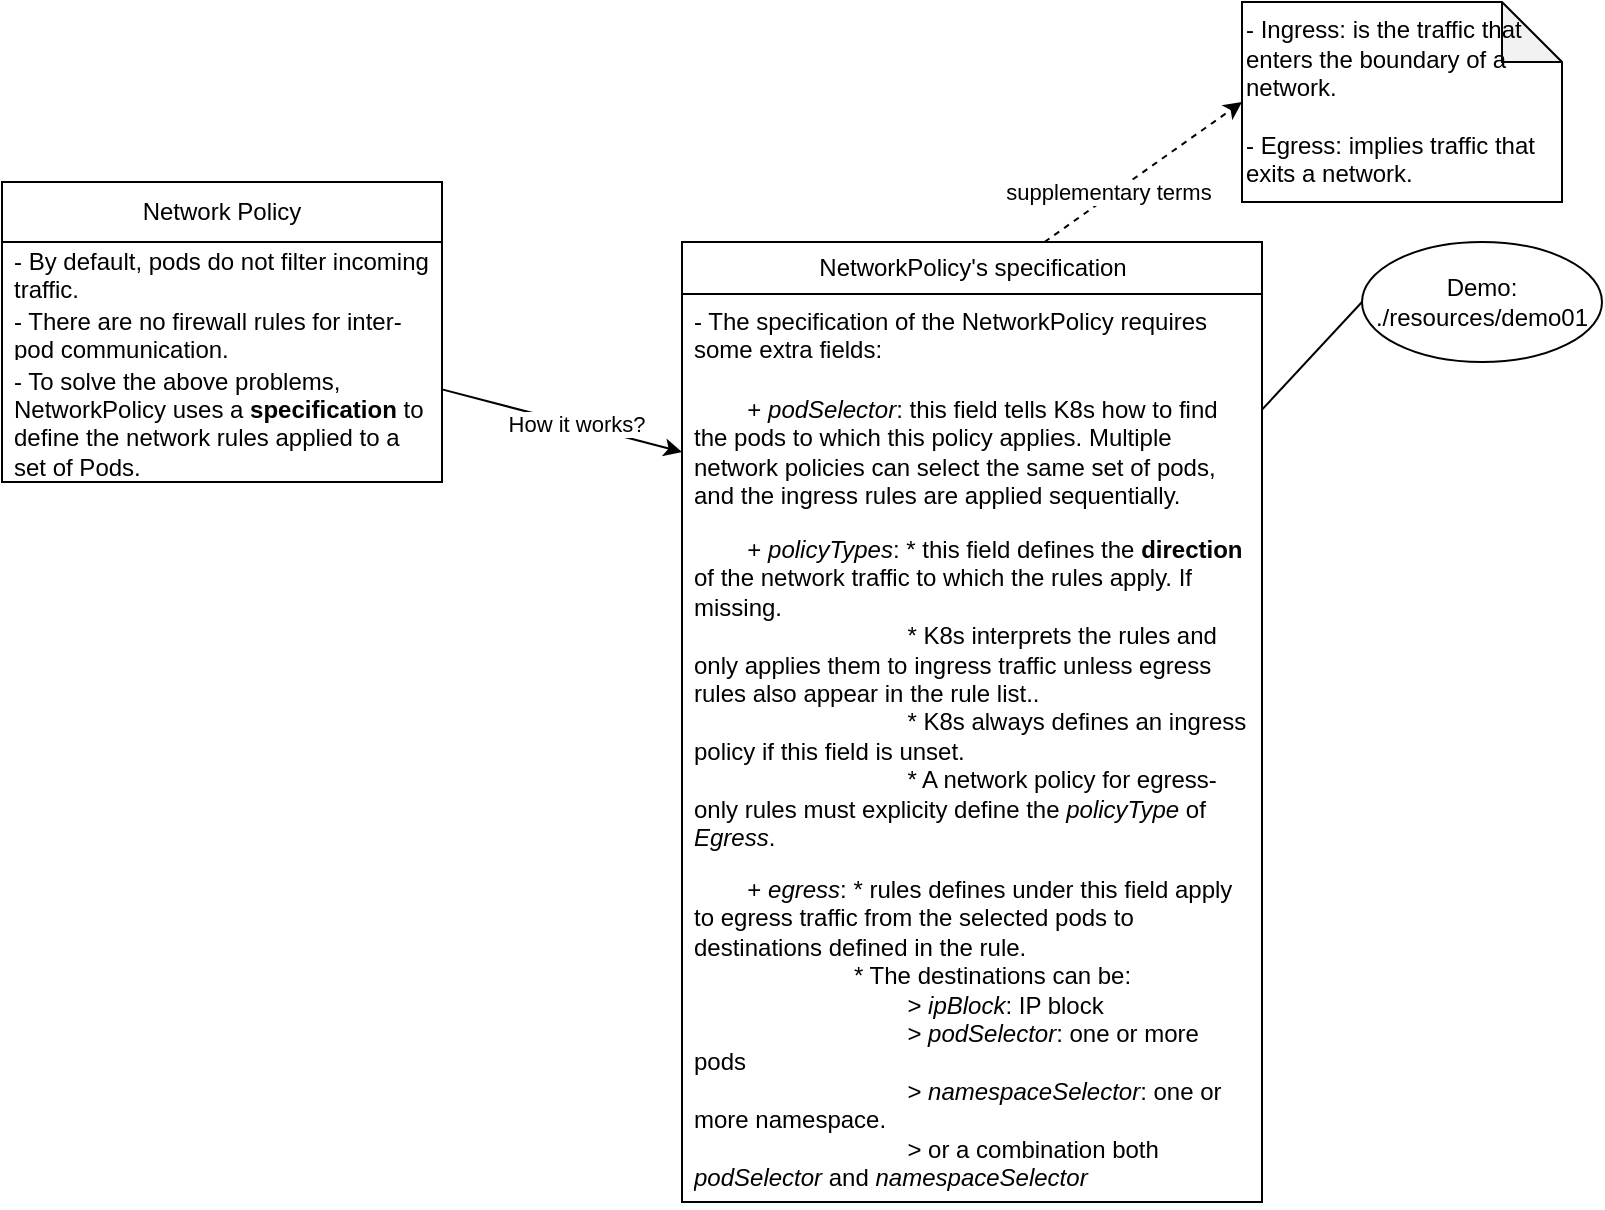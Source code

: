 <mxfile>
    <diagram id="D1gUR0avalRKmzqkth6i" name="Page-1">
        <mxGraphModel dx="977" dy="719" grid="1" gridSize="10" guides="1" tooltips="1" connect="1" arrows="1" fold="1" page="0" pageScale="1" pageWidth="850" pageHeight="1100" math="0" shadow="0">
            <root>
                <mxCell id="0"/>
                <mxCell id="1" parent="0"/>
                <mxCell id="9" style="edgeStyle=none;html=1;entryX=0;entryY=0.5;entryDx=0;entryDy=0;" parent="1" source="2" target="17" edge="1">
                    <mxGeometry relative="1" as="geometry">
                        <mxPoint x="425" y="70" as="targetPoint"/>
                    </mxGeometry>
                </mxCell>
                <mxCell id="11" value="How it works?" style="edgeLabel;html=1;align=center;verticalAlign=middle;resizable=0;points=[];" parent="9" vertex="1" connectable="0">
                    <mxGeometry x="0.122" relative="1" as="geometry">
                        <mxPoint as="offset"/>
                    </mxGeometry>
                </mxCell>
                <mxCell id="2" value="Network Policy" style="swimlane;fontStyle=0;childLayout=stackLayout;horizontal=1;startSize=30;horizontalStack=0;resizeParent=1;resizeParentMax=0;resizeLast=0;collapsible=1;marginBottom=0;whiteSpace=wrap;html=1;" parent="1" vertex="1">
                    <mxGeometry x="90" y="110" width="220" height="150" as="geometry">
                        <mxRectangle x="90" y="110" width="120" height="30" as="alternateBounds"/>
                    </mxGeometry>
                </mxCell>
                <mxCell id="3" value="- By default, pods do not filter incoming traffic." style="text;strokeColor=none;fillColor=none;align=left;verticalAlign=middle;spacingLeft=4;spacingRight=4;overflow=hidden;points=[[0,0.5],[1,0.5]];portConstraint=eastwest;rotatable=0;whiteSpace=wrap;html=1;" parent="2" vertex="1">
                    <mxGeometry y="30" width="220" height="30" as="geometry"/>
                </mxCell>
                <mxCell id="4" value="- There are no firewall rules for inter-pod communication." style="text;strokeColor=none;fillColor=none;align=left;verticalAlign=middle;spacingLeft=4;spacingRight=4;overflow=hidden;points=[[0,0.5],[1,0.5]];portConstraint=eastwest;rotatable=0;whiteSpace=wrap;html=1;" parent="2" vertex="1">
                    <mxGeometry y="60" width="220" height="30" as="geometry"/>
                </mxCell>
                <mxCell id="6" value="- To solve the above problems, NetworkPolicy uses a &lt;b&gt;specification&lt;/b&gt; to define the network rules applied to a set of Pods." style="text;strokeColor=none;fillColor=none;align=left;verticalAlign=middle;spacingLeft=4;spacingRight=4;overflow=hidden;points=[[0,0.5],[1,0.5]];portConstraint=eastwest;rotatable=0;whiteSpace=wrap;html=1;" parent="2" vertex="1">
                    <mxGeometry y="90" width="220" height="60" as="geometry"/>
                </mxCell>
                <mxCell id="31" style="edgeStyle=none;html=1;entryX=0;entryY=0.5;entryDx=0;entryDy=0;strokeColor=default;endArrow=none;endFill=0;" edge="1" parent="1" source="15" target="30">
                    <mxGeometry relative="1" as="geometry"/>
                </mxCell>
                <mxCell id="15" value="NetworkPolicy's specification" style="swimlane;fontStyle=0;childLayout=stackLayout;horizontal=1;startSize=26;fillColor=none;horizontalStack=0;resizeParent=1;resizeParentMax=0;resizeLast=0;collapsible=1;marginBottom=0;html=1;" parent="1" vertex="1">
                    <mxGeometry x="430" y="140" width="290" height="480" as="geometry"/>
                </mxCell>
                <mxCell id="16" value="- The specification of the NetworkPolicy requires some extra fields:" style="text;strokeColor=none;fillColor=none;align=left;verticalAlign=top;spacingLeft=4;spacingRight=4;overflow=hidden;rotatable=0;points=[[0,0.5],[1,0.5]];portConstraint=eastwest;whiteSpace=wrap;html=1;" parent="15" vertex="1">
                    <mxGeometry y="26" width="290" height="44" as="geometry"/>
                </mxCell>
                <mxCell id="17" value="&lt;span style=&quot;white-space: pre;&quot;&gt;&#9;&lt;/span&gt;+ &lt;i&gt;podSelector&lt;/i&gt;: this field tells K8s how to find the pods to which this policy applies. Multiple network policies can select the same set of pods, and the ingress rules are applied sequentially." style="text;strokeColor=none;fillColor=none;align=left;verticalAlign=top;spacingLeft=4;spacingRight=4;overflow=hidden;rotatable=0;points=[[0,0.5],[1,0.5]];portConstraint=eastwest;whiteSpace=wrap;html=1;" parent="15" vertex="1">
                    <mxGeometry y="70" width="290" height="70" as="geometry"/>
                </mxCell>
                <mxCell id="19" value="&lt;span style=&quot;white-space: pre;&quot;&gt;&#9;&lt;/span&gt;+ &lt;i&gt;policyTypes&lt;/i&gt;: * this field defines the &lt;b&gt;direction &lt;/b&gt;of the network traffic to which the rules apply. If missing.&lt;br&gt;&lt;span style=&quot;white-space: pre;&quot;&gt;&#9;&lt;/span&gt;&lt;span style=&quot;white-space: pre;&quot;&gt;&#9;&lt;/span&gt;&lt;span style=&quot;white-space: pre;&quot;&gt;&#9;&lt;/span&gt;&lt;span style=&quot;white-space: pre;&quot;&gt;&#9;&lt;/span&gt;* K8s interprets the rules and only applies them to ingress traffic unless egress rules also appear in the rule list..&lt;br&gt;&lt;span style=&quot;white-space: pre;&quot;&gt;&#9;&lt;/span&gt;&lt;span style=&quot;white-space: pre;&quot;&gt;&#9;&lt;/span&gt;&lt;span style=&quot;white-space: pre;&quot;&gt;&#9;&lt;/span&gt;&lt;span style=&quot;white-space: pre;&quot;&gt;&#9;&lt;/span&gt;* K8s always defines an ingress policy if this field is unset.&amp;nbsp;&lt;br&gt;&lt;span style=&quot;white-space: pre;&quot;&gt;&#9;&lt;/span&gt;&lt;span style=&quot;white-space: pre;&quot;&gt;&#9;&lt;/span&gt;&lt;span style=&quot;white-space: pre;&quot;&gt;&#9;&lt;/span&gt;&lt;span style=&quot;white-space: pre;&quot;&gt;&#9;&lt;/span&gt;* A network policy for egress-only rules must explicity define the &lt;i&gt;policyType&lt;/i&gt; of &lt;i&gt;Egress&lt;/i&gt;." style="text;strokeColor=none;fillColor=none;align=left;verticalAlign=top;spacingLeft=4;spacingRight=4;overflow=hidden;rotatable=0;points=[[0,0.5],[1,0.5]];portConstraint=eastwest;whiteSpace=wrap;html=1;" parent="15" vertex="1">
                    <mxGeometry y="140" width="290" height="170" as="geometry"/>
                </mxCell>
                <mxCell id="28" value="&lt;span style=&quot;white-space: pre;&quot;&gt;&#9;&lt;/span&gt;+ &lt;i&gt;egress&lt;/i&gt;: * rules defines under this field apply to egress traffic from the selected pods to destinations defined in the rule.&lt;br&gt;&lt;span style=&quot;white-space: pre;&quot;&gt;&#9;&lt;/span&gt;&lt;span style=&quot;white-space: pre;&quot;&gt;&#9;&lt;/span&gt;&lt;span style=&quot;white-space: pre;&quot;&gt;&#9;&lt;/span&gt;* The destinations can be:&lt;br&gt;&lt;span style=&quot;white-space: pre;&quot;&gt;&#9;&lt;/span&gt;&lt;span style=&quot;white-space: pre;&quot;&gt;&#9;&lt;/span&gt;&lt;span style=&quot;white-space: pre;&quot;&gt;&#9;&lt;/span&gt;&lt;span style=&quot;white-space: pre;&quot;&gt;&#9;&lt;/span&gt;&amp;gt; &lt;i&gt;ipBlock&lt;/i&gt;: IP block&lt;br&gt;&lt;span style=&quot;white-space: pre;&quot;&gt;&#9;&lt;/span&gt;&lt;span style=&quot;white-space: pre;&quot;&gt;&#9;&lt;/span&gt;&lt;span style=&quot;white-space: pre;&quot;&gt;&#9;&lt;/span&gt;&lt;span style=&quot;white-space: pre;&quot;&gt;&#9;&lt;/span&gt;&amp;gt; &lt;i&gt;podSelector&lt;/i&gt;: one or more pods&lt;br&gt;&lt;span style=&quot;white-space: pre;&quot;&gt;&#9;&lt;/span&gt;&lt;span style=&quot;white-space: pre;&quot;&gt;&#9;&lt;/span&gt;&lt;span style=&quot;white-space: pre;&quot;&gt;&#9;&lt;/span&gt;&lt;span style=&quot;white-space: pre;&quot;&gt;&#9;&lt;/span&gt;&amp;gt; &lt;i&gt;namespaceSelector&lt;/i&gt;: one or more namespace.&lt;br&gt;&lt;span style=&quot;white-space: pre;&quot;&gt;&#9;&lt;/span&gt;&lt;span style=&quot;white-space: pre;&quot;&gt;&#9;&lt;/span&gt;&lt;span style=&quot;white-space: pre;&quot;&gt;&#9;&lt;/span&gt;&lt;span style=&quot;white-space: pre;&quot;&gt;&#9;&lt;/span&gt;&amp;gt; or a combination both &lt;i&gt;podSelector&lt;/i&gt; and &lt;i&gt;namespaceSelector&lt;/i&gt;" style="text;strokeColor=none;fillColor=none;align=left;verticalAlign=top;spacingLeft=4;spacingRight=4;overflow=hidden;rotatable=0;points=[[0,0.5],[1,0.5]];portConstraint=eastwest;whiteSpace=wrap;html=1;" parent="15" vertex="1">
                    <mxGeometry y="310" width="290" height="170" as="geometry"/>
                </mxCell>
                <mxCell id="25" value="- Ingress: is the traffic that enters the boundary of a network.&lt;br&gt;&lt;br&gt;- Egress: implies traffic that exits a network." style="shape=note;whiteSpace=wrap;html=1;backgroundOutline=1;darkOpacity=0.05;align=left;" parent="1" vertex="1">
                    <mxGeometry x="710" y="20" width="160" height="100" as="geometry"/>
                </mxCell>
                <mxCell id="26" style="edgeStyle=none;html=1;exitX=0.625;exitY=0;exitDx=0;exitDy=0;entryX=0;entryY=0.5;entryDx=0;entryDy=0;entryPerimeter=0;exitPerimeter=0;dashed=1;" parent="1" source="15" target="25" edge="1">
                    <mxGeometry relative="1" as="geometry"/>
                </mxCell>
                <mxCell id="27" value="supplementary terms" style="edgeLabel;html=1;align=center;verticalAlign=middle;resizable=0;points=[];" parent="26" vertex="1" connectable="0">
                    <mxGeometry x="-0.336" y="2" relative="1" as="geometry">
                        <mxPoint as="offset"/>
                    </mxGeometry>
                </mxCell>
                <mxCell id="30" value="Demo: ./resources/demo01" style="ellipse;whiteSpace=wrap;html=1;" vertex="1" parent="1">
                    <mxGeometry x="770" y="140" width="120" height="60" as="geometry"/>
                </mxCell>
            </root>
        </mxGraphModel>
    </diagram>
</mxfile>